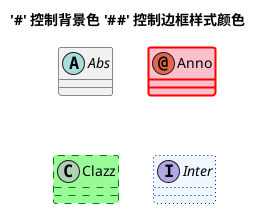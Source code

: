 @startuml
title '#' 控制背景色 '##' 控制边框样式颜色
abstract Abs
annotation Anno #pink ##[bold]red
class Clazz #palegreen ##[dashed]green
interface Inter #aliceblue ##[dotted]blue
@enduml

@startuml
title 后置分号控制所有元素
abstract Abs
annotation Anno  #pink;line:red;line.bold;text:red
' 所有元素都可以自定义
class Self <<(S,green)>> #gray;line:red;line.bold;text:gold
@enduml

@startuml
title 简写方式和渐变色
class Foo #back:red;line:green;line.bold
class Foo1 #red;line.bold:green
' 允许header控制上部分，但却没有body和footer标签，令人费解
class Foo2 #lightgreen|yellow;header:blue/red
@enduml

